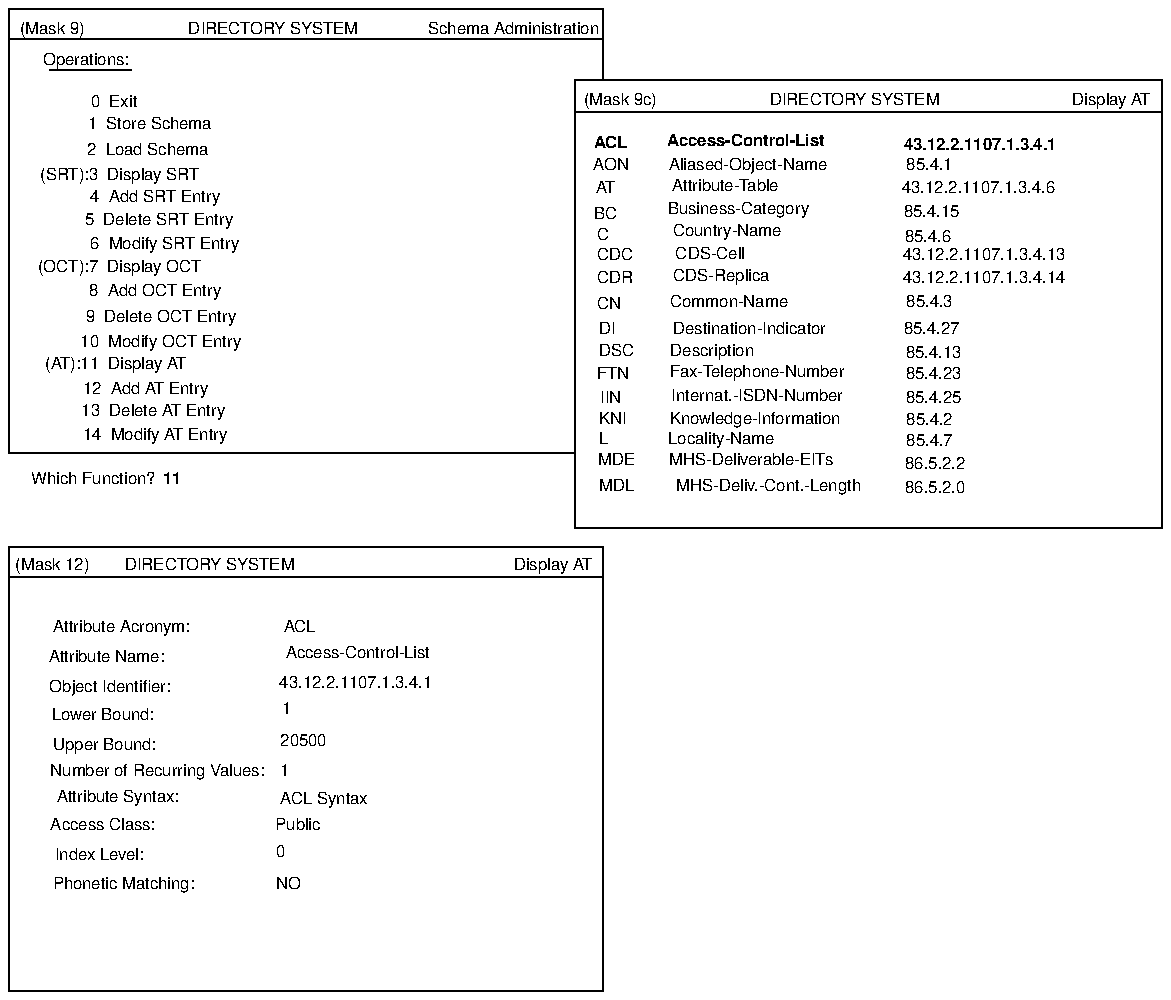 ...\" @OSF_COPYRIGHT@
...\" COPYRIGHT NOTICE
...\" Copyright (c) 1990, 1991, 1992, 1993, 1994 Open Software Foundation, Inc.
...\" ALL RIGHTS RESERVED (DCE).  See the file named COPYRIGHT.DCE for
...\" the full copyright text.
...\" 
...\" HISTORY
...\" $Log: fig21.displayat.pic,v $
...\" Revision 1.1.2.1  1994/08/04  21:02:40  hal
...\" 	Create DCE GDS Admin Gd & Ref from GDS parts of Adm Gd & Cmd Ref; fix log
...\" 	[1994/08/04  20:38:16  hal]
...\"
...\" 	Create DCE GDS Admin Gd & Ref from GDS parts of Adm Gd & Cmd Ref; fix log leaders if needed
...\"
...\" 	Creating GDS Admin Gd & Ref from Admin book.extended, Cmd Ref
...\"
...\" Revision 1.1.4.3  1994/06/13  18:00:22  devobj
...\" 	cr10872 - fix copyright
...\" 	[1994/06/13  17:59:06  devobj]
...\" 
...\" Revision 1.1.4.2  1993/08/12  17:21:15  buckler
...\" 	{edit, R1.0.2}
...\" 	Prentice-Hall editorial changes.
...\" 	[1993/08/12  17:06:19  buckler]
...\" 
...\" Revision 1.1.2.3  1993/02/20  14:56:39  rnollman
...\" 	fixed for final draft
...\" 	[1993/02/20  14:55:53  rnollman]
...\" 
...\" 	fixed figure - added new values to menu masks
...\" 	[1993/02/16  23:47:16  rnollman]
...\" 
...\" Revision 1.1.2.2  1993/02/15  22:10:35  rnollman
...\" 	new figure
...\" 	[1993/02/15  22:10:05  rnollman]
...\" 
...\" $EndLog$
.PS
scale = 106.667
"\fH\s6CDS-Replica\s0\fP"  at 380, 382
"\fH\s6Attribute Acronym:\s0\fP"  at 60, 195
"\fH\s6(Mask 9c)\s0\fP"  at 326, 476
"\fH\s6Attribute Name:\s0\fP"  at 52, 179
"\fH\s6Object Identifier:\s0\fP"  at 54, 163
"\fH\s6Lower Bound:\s0\fP"  at 50, 148
"\fH\s6Upper Bound:\s0\fP"  at 51, 132
"\fH\s6Number of Recurring Values:\s0\fP"  at 79, 118
"\fH\s6Access Class:\s0\fP"  at 50, 89
"\fH\s6Index Level:\s0\fP"  at 48, 73
"\fH\s6Phonetic Matching:\s0\fP"  at 61, 58
"\fH\s6Attribute Syntax:\s0\fP"  at 58, 104
"\fH\s6(Mask 12)\s0\fP"  at 23, 228
"\fH\s6Display AT\s0\fP"  at 290, 228
line   from 1, 237 \
	to 317, 237 
"\fH\s6Display AT\s0\fP"  at 588, 476
"\f(HB\s611\s0\fP"  at 87, 274
line   from 0, 0 \
	to 317, 0 
line   from 317, 237 \
	to 317, 0 
"\fH\s6Schema Administration\s0\fP"  at 269, 514
"\fH\s6(Mask 9)\s0\fP"  at 23, 514
line   from 0, 524 \
	to 0, 287 
line   from 0, 237 \
	to 0, 0 
"\fH\s6DIRECTORY SYSTEM\s0\fP"  at 107, 228
line   from 0, 287 \
	to 302, 287 
line   from 317, 524 \
	to 317, 486 
"\fH\s6DIRECTORY SYSTEM\s0\fP"  at 451, 476
line   from 302, 469 \
	to 615, 469 
box  wid 313 ht 239 at 458.5, 366.5
line   from 0, 221 \
	to 317, 221 
line   from 0, 221 \
	to 317, 221 
line   from 1, 237 \
	to 317, 237 
"\fH\s6Which Function?\s0\fP"  at 45, 274
"\fH\s6\s0\fP"  at 275, 345
line   from 0, 508 \
	to 317, 508 
"\fH\s6DIRECTORY SYSTEM\s0\fP"  at 141, 514
line   from 1, 524 \
	to 317, 524 
line   from 0, 0 \
	to 261, 0 
line   from 0, 237 \
	to 0, 0 
line   from 317, 237 \
	to 317, 215 
"\fH\s614  Modify AT Entry\s0\fP"  at 78, 297
"\fH\s613  Delete AT Entry\s0\fP"  at 77, 310
"\fH\s612  Add AT Entry\s0\fP"  at 73, 322
"\fH\s6(AT):11  Display AT\s0\fP"  at 57, 335
"\fH\s610  Modify OCT Entry\s0\fP"  at 81, 347
"\fH\s69  Delete OCT Entry\s0\fP"  at 81, 360
"\fH\s68  Add OCT Entry\s0\fP"  at 78, 374
"\fH\s6(OCT):7  Display OCT\s0\fP"  at 59, 387
"\fH\s66  Modify SRT Entry\s0\fP"  at 83, 399
"\fH\s65  Delete SRT Entry\s0\fP"  at 80, 412
line   from 22, 491 \
	to 65, 491 
"\fH\s6Operations:\s0\fP"  at 41, 497
"\fH\s64  Add SRT Entry\s0\fP"  at 78, 424
"\fH\s6(SRT):3  Display SRT\s0\fP"  at 59, 436
"\fH\s62  Load Schema\s0\fP"  at 74, 449
"\fH\s61  Store Schema\s0\fP"  at 75, 463
"\fH\s60  Exit\s0\fP"  at 56, 475
"\f(HB\s6ACL\s0\fP"  at 321, 453
"\fH\s6AON\s0\fP"  at 321, 441
"\fH\s6AT\s0\fP"  at 318, 429
"\fH\s6BC\s0\fP"  at 318, 415
"\fH\s6C\s0\fP"  at 317, 404
"\fH\s6CDC\s0\fP"  at 323, 393
"\fH\s6CDR\s0\fP"  at 323, 381
"\fH\s6CN\s0\fP"  at 320, 367
"\fH\s6DI\s0\fP"  at 319, 354
"\fH\s6DSC\s0\fP"  at 324, 342
"\fH\s6FTN\s0\fP"  at 322, 330
"\fH\s6IIN\s0\fP"  at 321, 317
"\fH\s6KNI\s0\fP"  at 322, 306
"\fH\s6L\s0\fP"  at 317, 295
"\fH\s6MDE\s0\fP"  at 324, 284
"\fH\s6MDL\s0\fP"  at 324, 270
"\f(HB\s6Access-Control-List\s0\fP"  at 393, 454
"\fH\s6Aliased-Object-Name\s0\fP"  at 394, 441
"\fH\s6CDS-Cell\s0\fP"  at 374, 394
"\fH\s6Country-Name\s0\fP"  at 383, 406
"\fH\s6Business-Category\s0\fP"  at 389, 418
"\fH\s6Attribute-Table\s0\fP"  at 382, 430
"\fH\s6Common-Name\s0\fP"  at 384, 368
"\fH\s6Destination-Indicator\s0\fP"  at 395, 354
"\fH\s6Internat.-ISDN-Number\s0\fP"  at 399, 318
"\fH\s6Fax-Telephone-Number\s0\fP"  at 399, 331
"\fH\s6Description\s0\fP"  at 375, 342
"\fH\s6Knowledge-Information\s0\fP"  at 398, 306
"\fH\s6Locality-Name\s0\fP"  at 380, 295
"\fH\s6MHS-Deliverable-EITs\s0\fP"  at 396, 284
"\fH\s6MHS-Deliv.-Cont.-Length\s0\fP"  at 405, 270
"\fH\s643.12.2.1107.1.3.4.6\s0\fP"  at 517, 429
"\f(HB\s643.12.2.1107.1.3.4.1\s0\fP"  at 518, 452
"\fH\s686.5.2.0\s0\fP"  at 494, 269
"\fH\s686.5.2.2\s0\fP"  at 494, 282
"\fH\s685.4.7\s0\fP"  at 491, 294
"\fH\s685.4.2\s0\fP"  at 491, 305
"\fH\s685.4.25\s0\fP"  at 493, 317
"\fH\s685.4.23\s0\fP"  at 493, 330
"\fH\s685.4.13\s0\fP"  at 493, 341
"\fH\s685.4.27\s0\fP"  at 492, 354
"\fH\s685.4.3\s0\fP"  at 491, 368
"\fH\s643.12.2.1107.1.3.4.14\s0\fP"  at 520, 381
"\fH\s643.12.2.1107.1.3.4.13\s0\fP"  at 520, 393
"\fH\s685.4.6\s0\fP"  at 490, 403
"\fH\s685.4.15\s0\fP"  at 492, 416
"\fH\s685.4.1\s0\fP"  at 491, 441
"\fH\s6ACL\s0\fP"  at 155, 195
"\fH\s6Access-Control-List\s0\fP"  at 186, 181
"\fH\s643.12.2.1107.1.3.4.1\s0\fP"  at 185, 165
"\fH\s61\s0\fP"  at 148, 151
"\fH\s620500\s0\fP"  at 157, 134
"\fH\s61\s0\fP"  at 147, 118
"\fH\s6ACL Syntax\s0\fP"  at 168, 103
"\fH\s6Public\s0\fP"  at 154, 89
"\fH\s60\s0\fP"  at 145, 75
"\fH\s6NO\s0\fP"  at 149, 58
.PE
